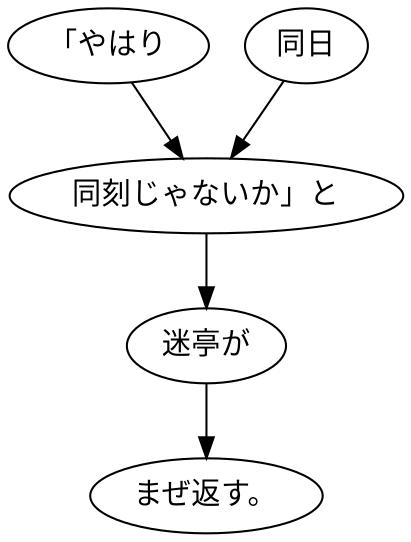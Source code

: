 digraph graph1158 {
	node0 [label="「やはり"];
	node1 [label="同日"];
	node2 [label="同刻じゃないか」と"];
	node3 [label="迷亭が"];
	node4 [label="まぜ返す。"];
	node0 -> node2;
	node1 -> node2;
	node2 -> node3;
	node3 -> node4;
}
